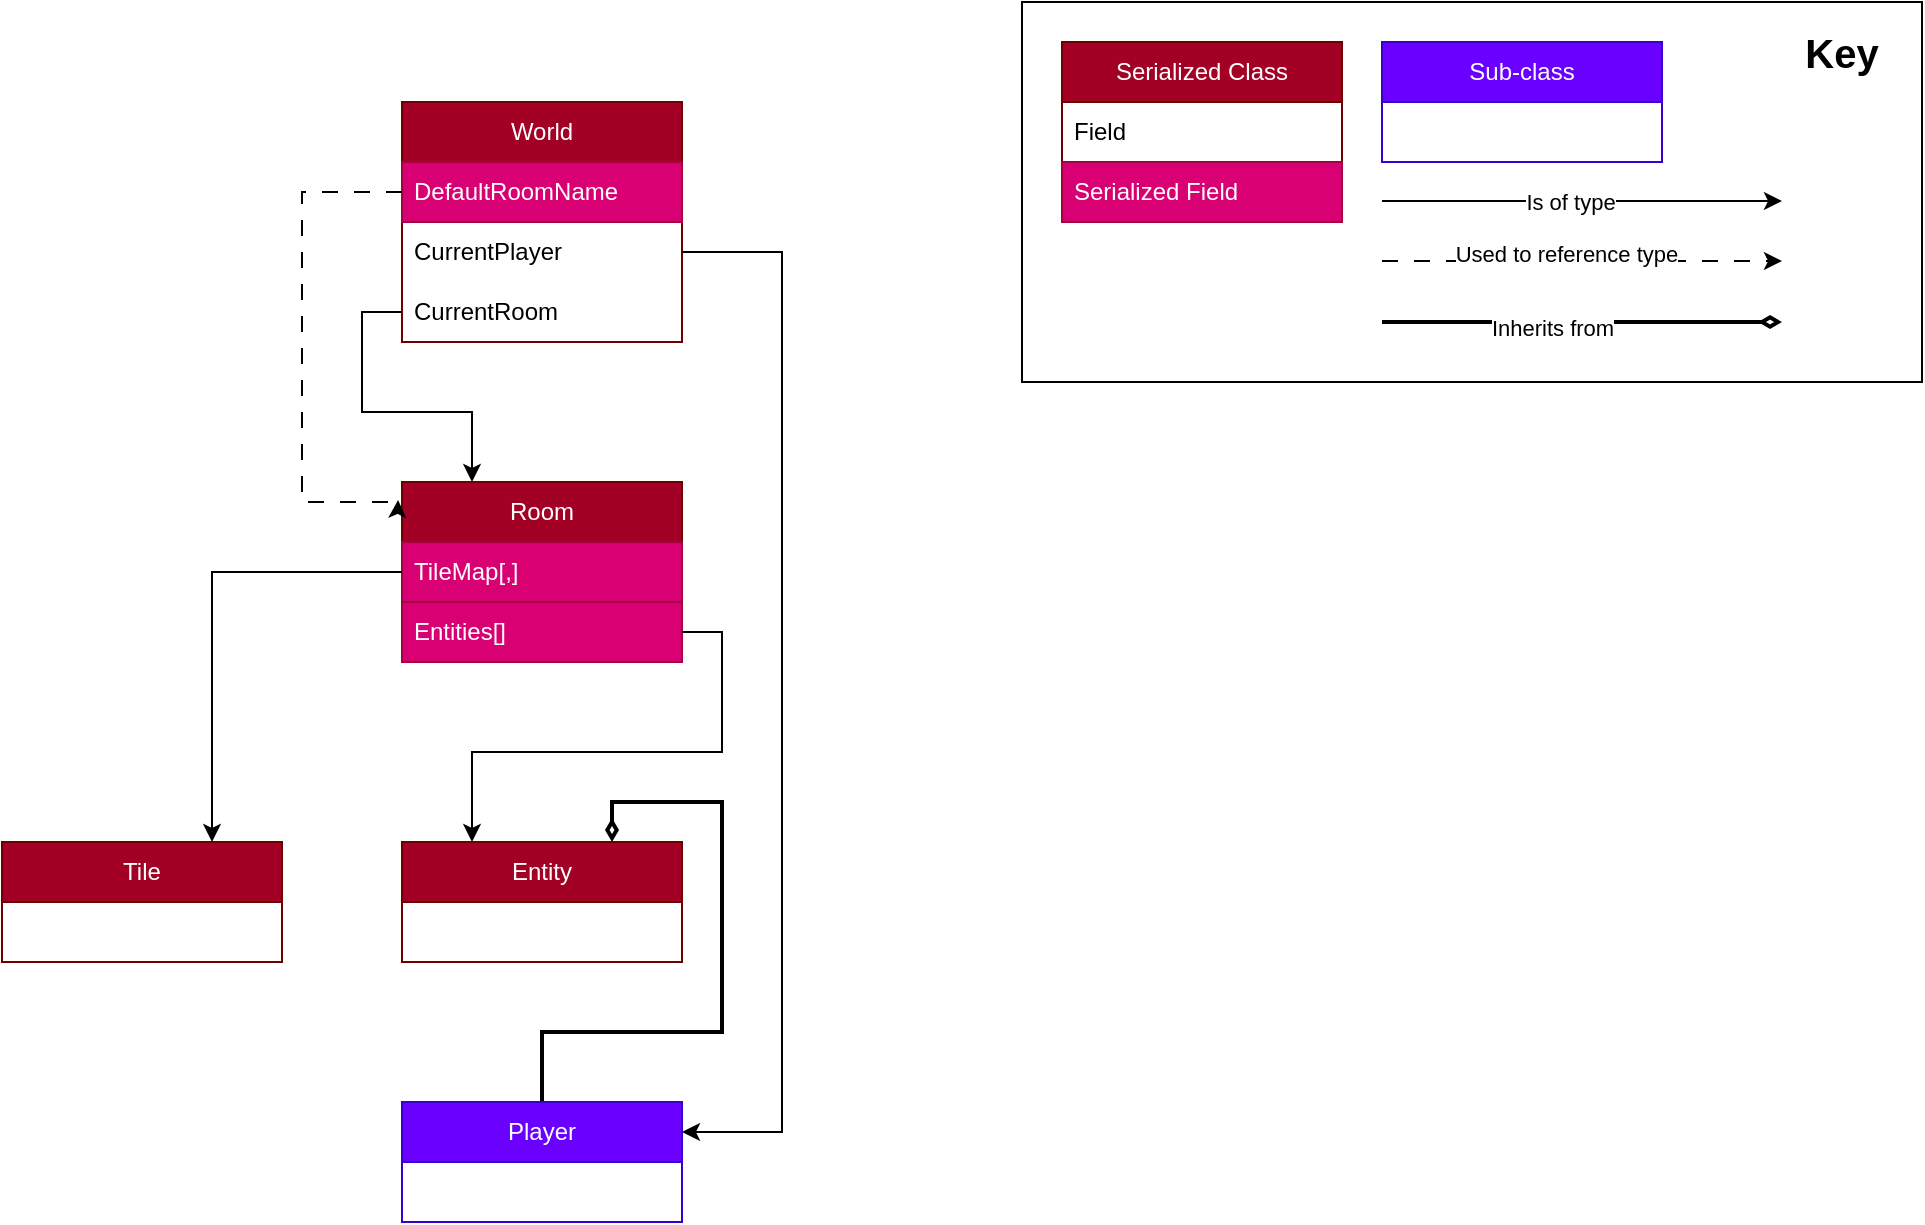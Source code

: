<mxfile version="23.1.5" type="device">
  <diagram id="C5RBs43oDa-KdzZeNtuy" name="Page-1">
    <mxGraphModel dx="2074" dy="1244" grid="1" gridSize="10" guides="1" tooltips="1" connect="1" arrows="1" fold="1" page="1" pageScale="1" pageWidth="1169" pageHeight="827" math="0" shadow="0">
      <root>
        <mxCell id="WIyWlLk6GJQsqaUBKTNV-0" />
        <mxCell id="WIyWlLk6GJQsqaUBKTNV-1" parent="WIyWlLk6GJQsqaUBKTNV-0" />
        <mxCell id="oB9n0E2ZhmtMZYfoWwtm-6" value="World" style="swimlane;fontStyle=0;childLayout=stackLayout;horizontal=1;startSize=30;horizontalStack=0;resizeParent=1;resizeParentMax=0;resizeLast=0;collapsible=1;marginBottom=0;whiteSpace=wrap;html=1;fillColor=#a20025;fontColor=#ffffff;strokeColor=#6F0000;" parent="WIyWlLk6GJQsqaUBKTNV-1" vertex="1">
          <mxGeometry x="400" y="60" width="140" height="120" as="geometry" />
        </mxCell>
        <mxCell id="yvUs68iJTPutbCAhMNyG-1" value="DefaultRoomName" style="text;strokeColor=#A50040;fillColor=#d80073;align=left;verticalAlign=middle;spacingLeft=4;spacingRight=4;overflow=hidden;points=[[0,0.5],[1,0.5]];portConstraint=eastwest;rotatable=0;whiteSpace=wrap;html=1;fontColor=#ffffff;" vertex="1" parent="oB9n0E2ZhmtMZYfoWwtm-6">
          <mxGeometry y="30" width="140" height="30" as="geometry" />
        </mxCell>
        <mxCell id="oB9n0E2ZhmtMZYfoWwtm-12" value="CurrentPlayer" style="text;strokeColor=none;fillColor=none;align=left;verticalAlign=middle;spacingLeft=4;spacingRight=4;overflow=hidden;points=[[0,0.5],[1,0.5]];portConstraint=eastwest;rotatable=0;whiteSpace=wrap;html=1;" parent="oB9n0E2ZhmtMZYfoWwtm-6" vertex="1">
          <mxGeometry y="60" width="140" height="30" as="geometry" />
        </mxCell>
        <mxCell id="oB9n0E2ZhmtMZYfoWwtm-13" value="CurrentRoom" style="text;strokeColor=none;fillColor=none;align=left;verticalAlign=middle;spacingLeft=4;spacingRight=4;overflow=hidden;points=[[0,0.5],[1,0.5]];portConstraint=eastwest;rotatable=0;whiteSpace=wrap;html=1;" parent="oB9n0E2ZhmtMZYfoWwtm-6" vertex="1">
          <mxGeometry y="90" width="140" height="30" as="geometry" />
        </mxCell>
        <mxCell id="oB9n0E2ZhmtMZYfoWwtm-15" value="&lt;div&gt;Room&lt;/div&gt;" style="swimlane;fontStyle=0;childLayout=stackLayout;horizontal=1;startSize=30;horizontalStack=0;resizeParent=1;resizeParentMax=0;resizeLast=0;collapsible=1;marginBottom=0;whiteSpace=wrap;html=1;fillColor=#a20025;fontColor=#ffffff;strokeColor=#6F0000;" parent="WIyWlLk6GJQsqaUBKTNV-1" vertex="1">
          <mxGeometry x="400" y="250" width="140" height="90" as="geometry" />
        </mxCell>
        <mxCell id="oB9n0E2ZhmtMZYfoWwtm-5" value="&lt;div&gt;TileMap[,]&lt;/div&gt;" style="text;strokeColor=#A50040;fillColor=#d80073;align=left;verticalAlign=middle;spacingLeft=4;spacingRight=4;overflow=hidden;points=[[0,0.5],[1,0.5]];portConstraint=eastwest;rotatable=0;whiteSpace=wrap;html=1;fontColor=#ffffff;" parent="oB9n0E2ZhmtMZYfoWwtm-15" vertex="1">
          <mxGeometry y="30" width="140" height="30" as="geometry" />
        </mxCell>
        <mxCell id="oB9n0E2ZhmtMZYfoWwtm-20" value="&lt;div&gt;Entities[]&lt;/div&gt;" style="text;strokeColor=#A50040;fillColor=#d80073;align=left;verticalAlign=middle;spacingLeft=4;spacingRight=4;overflow=hidden;points=[[0,0.5],[1,0.5]];portConstraint=eastwest;rotatable=0;whiteSpace=wrap;html=1;fontColor=#ffffff;" parent="oB9n0E2ZhmtMZYfoWwtm-15" vertex="1">
          <mxGeometry y="60" width="140" height="30" as="geometry" />
        </mxCell>
        <mxCell id="oB9n0E2ZhmtMZYfoWwtm-23" style="edgeStyle=orthogonalEdgeStyle;rounded=0;orthogonalLoop=1;jettySize=auto;html=1;exitX=0;exitY=0.5;exitDx=0;exitDy=0;entryX=-0.014;entryY=0.1;entryDx=0;entryDy=0;dashed=1;dashPattern=8 8;entryPerimeter=0;" parent="WIyWlLk6GJQsqaUBKTNV-1" source="yvUs68iJTPutbCAhMNyG-1" target="oB9n0E2ZhmtMZYfoWwtm-15" edge="1">
          <mxGeometry relative="1" as="geometry">
            <Array as="points">
              <mxPoint x="350" y="105" />
              <mxPoint x="350" y="260" />
            </Array>
          </mxGeometry>
        </mxCell>
        <mxCell id="oB9n0E2ZhmtMZYfoWwtm-24" style="edgeStyle=orthogonalEdgeStyle;rounded=0;orthogonalLoop=1;jettySize=auto;html=1;exitX=0;exitY=0.5;exitDx=0;exitDy=0;entryX=0.25;entryY=0;entryDx=0;entryDy=0;" parent="WIyWlLk6GJQsqaUBKTNV-1" source="oB9n0E2ZhmtMZYfoWwtm-13" target="oB9n0E2ZhmtMZYfoWwtm-15" edge="1">
          <mxGeometry relative="1" as="geometry" />
        </mxCell>
        <mxCell id="oB9n0E2ZhmtMZYfoWwtm-29" value="Entity" style="swimlane;fontStyle=0;childLayout=stackLayout;horizontal=1;startSize=30;horizontalStack=0;resizeParent=1;resizeParentMax=0;resizeLast=0;collapsible=1;marginBottom=0;whiteSpace=wrap;html=1;fillColor=#a20025;fontColor=#ffffff;strokeColor=#6F0000;" parent="WIyWlLk6GJQsqaUBKTNV-1" vertex="1">
          <mxGeometry x="400" y="430" width="140" height="60" as="geometry" />
        </mxCell>
        <mxCell id="oB9n0E2ZhmtMZYfoWwtm-34" style="edgeStyle=orthogonalEdgeStyle;rounded=0;orthogonalLoop=1;jettySize=auto;html=1;exitX=1;exitY=0.5;exitDx=0;exitDy=0;entryX=0.25;entryY=0;entryDx=0;entryDy=0;" parent="WIyWlLk6GJQsqaUBKTNV-1" source="oB9n0E2ZhmtMZYfoWwtm-20" target="oB9n0E2ZhmtMZYfoWwtm-29" edge="1">
          <mxGeometry relative="1" as="geometry" />
        </mxCell>
        <mxCell id="oB9n0E2ZhmtMZYfoWwtm-35" value="Tile" style="swimlane;fontStyle=0;childLayout=stackLayout;horizontal=1;startSize=30;horizontalStack=0;resizeParent=1;resizeParentMax=0;resizeLast=0;collapsible=1;marginBottom=0;whiteSpace=wrap;html=1;fillColor=#a20025;strokeColor=#6F0000;fontColor=#ffffff;" parent="WIyWlLk6GJQsqaUBKTNV-1" vertex="1">
          <mxGeometry x="200" y="430" width="140" height="60" as="geometry" />
        </mxCell>
        <mxCell id="oB9n0E2ZhmtMZYfoWwtm-39" style="edgeStyle=orthogonalEdgeStyle;rounded=0;orthogonalLoop=1;jettySize=auto;html=1;exitX=0;exitY=0.5;exitDx=0;exitDy=0;entryX=0.75;entryY=0;entryDx=0;entryDy=0;" parent="WIyWlLk6GJQsqaUBKTNV-1" source="oB9n0E2ZhmtMZYfoWwtm-5" target="oB9n0E2ZhmtMZYfoWwtm-35" edge="1">
          <mxGeometry relative="1" as="geometry" />
        </mxCell>
        <mxCell id="oB9n0E2ZhmtMZYfoWwtm-44" style="edgeStyle=orthogonalEdgeStyle;rounded=0;orthogonalLoop=1;jettySize=auto;html=1;exitX=0.5;exitY=0;exitDx=0;exitDy=0;entryX=0.75;entryY=0;entryDx=0;entryDy=0;strokeWidth=2;endArrow=diamondThin;endFill=0;" parent="WIyWlLk6GJQsqaUBKTNV-1" source="oB9n0E2ZhmtMZYfoWwtm-40" target="oB9n0E2ZhmtMZYfoWwtm-29" edge="1">
          <mxGeometry relative="1" as="geometry" />
        </mxCell>
        <mxCell id="oB9n0E2ZhmtMZYfoWwtm-40" value="Player" style="swimlane;fontStyle=0;childLayout=stackLayout;horizontal=1;startSize=30;horizontalStack=0;resizeParent=1;resizeParentMax=0;resizeLast=0;collapsible=1;marginBottom=0;whiteSpace=wrap;html=1;fillColor=#6a00ff;strokeColor=#3700CC;fontColor=#ffffff;" parent="WIyWlLk6GJQsqaUBKTNV-1" vertex="1">
          <mxGeometry x="400" y="560" width="140" height="60" as="geometry" />
        </mxCell>
        <mxCell id="oB9n0E2ZhmtMZYfoWwtm-46" value="" style="rounded=0;whiteSpace=wrap;html=1;" parent="WIyWlLk6GJQsqaUBKTNV-1" vertex="1">
          <mxGeometry x="710" y="10" width="450" height="190" as="geometry" />
        </mxCell>
        <mxCell id="oB9n0E2ZhmtMZYfoWwtm-47" value="Serialized Class" style="swimlane;fontStyle=0;childLayout=stackLayout;horizontal=1;startSize=30;horizontalStack=0;resizeParent=1;resizeParentMax=0;resizeLast=0;collapsible=1;marginBottom=0;whiteSpace=wrap;html=1;fillColor=#a20025;strokeColor=#6F0000;fontColor=#ffffff;" parent="WIyWlLk6GJQsqaUBKTNV-1" vertex="1">
          <mxGeometry x="730" y="30" width="140" height="90" as="geometry" />
        </mxCell>
        <mxCell id="yvUs68iJTPutbCAhMNyG-3" value="Field" style="text;strokeColor=none;fillColor=none;align=left;verticalAlign=middle;spacingLeft=4;spacingRight=4;overflow=hidden;points=[[0,0.5],[1,0.5]];portConstraint=eastwest;rotatable=0;whiteSpace=wrap;html=1;" vertex="1" parent="oB9n0E2ZhmtMZYfoWwtm-47">
          <mxGeometry y="30" width="140" height="30" as="geometry" />
        </mxCell>
        <mxCell id="yvUs68iJTPutbCAhMNyG-4" value="Serialized Field" style="text;strokeColor=#A50040;fillColor=#d80073;align=left;verticalAlign=middle;spacingLeft=4;spacingRight=4;overflow=hidden;points=[[0,0.5],[1,0.5]];portConstraint=eastwest;rotatable=0;whiteSpace=wrap;html=1;fontColor=#ffffff;" vertex="1" parent="oB9n0E2ZhmtMZYfoWwtm-47">
          <mxGeometry y="60" width="140" height="30" as="geometry" />
        </mxCell>
        <mxCell id="oB9n0E2ZhmtMZYfoWwtm-55" value="&lt;div&gt;Sub-class&lt;/div&gt;" style="swimlane;fontStyle=0;childLayout=stackLayout;horizontal=1;startSize=30;horizontalStack=0;resizeParent=1;resizeParentMax=0;resizeLast=0;collapsible=1;marginBottom=0;whiteSpace=wrap;html=1;fillColor=#6a00ff;strokeColor=#3700CC;fontColor=#ffffff;" parent="WIyWlLk6GJQsqaUBKTNV-1" vertex="1">
          <mxGeometry x="890" y="30" width="140" height="60" as="geometry" />
        </mxCell>
        <mxCell id="oB9n0E2ZhmtMZYfoWwtm-59" value="" style="endArrow=classic;html=1;rounded=0;" parent="WIyWlLk6GJQsqaUBKTNV-1" edge="1">
          <mxGeometry width="50" height="50" relative="1" as="geometry">
            <mxPoint x="890" y="109.5" as="sourcePoint" />
            <mxPoint x="1090" y="109.5" as="targetPoint" />
          </mxGeometry>
        </mxCell>
        <mxCell id="oB9n0E2ZhmtMZYfoWwtm-62" value="Is of type" style="edgeLabel;html=1;align=center;verticalAlign=middle;resizable=0;points=[];" parent="oB9n0E2ZhmtMZYfoWwtm-59" vertex="1" connectable="0">
          <mxGeometry x="-0.067" relative="1" as="geometry">
            <mxPoint as="offset" />
          </mxGeometry>
        </mxCell>
        <mxCell id="oB9n0E2ZhmtMZYfoWwtm-60" value="" style="endArrow=classic;html=1;rounded=0;dashed=1;dashPattern=8 8;" parent="WIyWlLk6GJQsqaUBKTNV-1" edge="1">
          <mxGeometry width="50" height="50" relative="1" as="geometry">
            <mxPoint x="890" y="139.5" as="sourcePoint" />
            <mxPoint x="1090" y="139.5" as="targetPoint" />
          </mxGeometry>
        </mxCell>
        <mxCell id="oB9n0E2ZhmtMZYfoWwtm-63" value="Used to reference type" style="edgeLabel;html=1;align=center;verticalAlign=middle;resizable=0;points=[];" parent="oB9n0E2ZhmtMZYfoWwtm-60" vertex="1" connectable="0">
          <mxGeometry x="-0.083" y="4" relative="1" as="geometry">
            <mxPoint as="offset" />
          </mxGeometry>
        </mxCell>
        <mxCell id="oB9n0E2ZhmtMZYfoWwtm-61" value="" style="endArrow=diamondThin;html=1;rounded=0;strokeWidth=2;endFill=0;" parent="WIyWlLk6GJQsqaUBKTNV-1" edge="1">
          <mxGeometry width="50" height="50" relative="1" as="geometry">
            <mxPoint x="890" y="170" as="sourcePoint" />
            <mxPoint x="1090" y="170" as="targetPoint" />
          </mxGeometry>
        </mxCell>
        <mxCell id="oB9n0E2ZhmtMZYfoWwtm-64" value="Inherits from" style="edgeLabel;html=1;align=center;verticalAlign=middle;resizable=0;points=[];" parent="oB9n0E2ZhmtMZYfoWwtm-61" vertex="1" connectable="0">
          <mxGeometry x="-0.15" y="-3" relative="1" as="geometry">
            <mxPoint as="offset" />
          </mxGeometry>
        </mxCell>
        <mxCell id="oB9n0E2ZhmtMZYfoWwtm-65" value="&lt;font size=&quot;1&quot;&gt;&lt;b style=&quot;font-size: 20px;&quot;&gt;Key&lt;/b&gt;&lt;/font&gt;" style="text;html=1;strokeColor=none;fillColor=none;align=center;verticalAlign=middle;whiteSpace=wrap;rounded=0;" parent="WIyWlLk6GJQsqaUBKTNV-1" vertex="1">
          <mxGeometry x="1090" y="20" width="60" height="30" as="geometry" />
        </mxCell>
        <mxCell id="yvUs68iJTPutbCAhMNyG-0" style="edgeStyle=orthogonalEdgeStyle;rounded=0;orthogonalLoop=1;jettySize=auto;html=1;exitX=1;exitY=0.5;exitDx=0;exitDy=0;entryX=1;entryY=0.25;entryDx=0;entryDy=0;" edge="1" parent="WIyWlLk6GJQsqaUBKTNV-1" source="oB9n0E2ZhmtMZYfoWwtm-12" target="oB9n0E2ZhmtMZYfoWwtm-40">
          <mxGeometry relative="1" as="geometry">
            <Array as="points">
              <mxPoint x="590" y="135" />
              <mxPoint x="590" y="575" />
            </Array>
          </mxGeometry>
        </mxCell>
      </root>
    </mxGraphModel>
  </diagram>
</mxfile>
